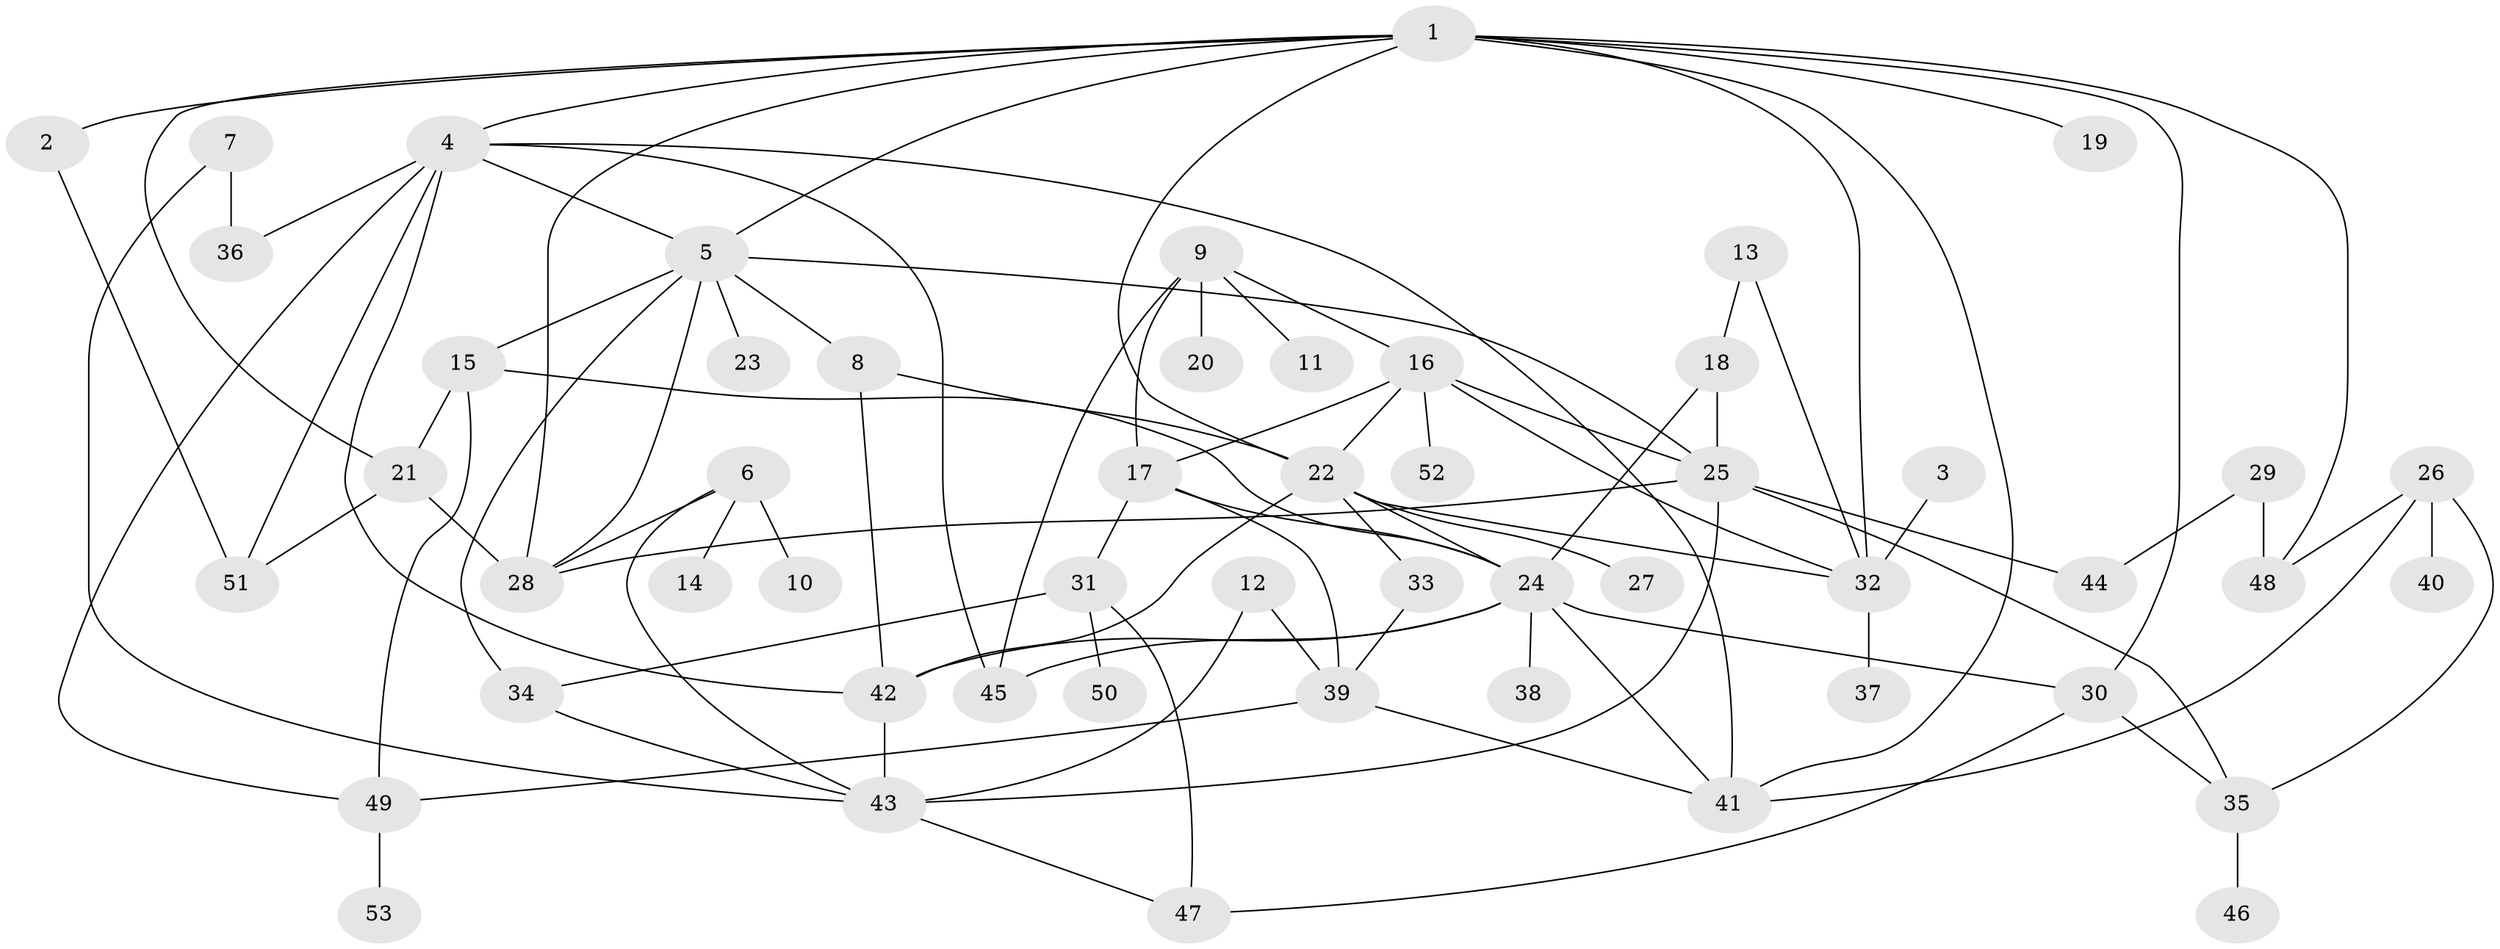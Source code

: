 // original degree distribution, {4: 0.12380952380952381, 7: 0.0380952380952381, 6: 0.02857142857142857, 2: 0.3047619047619048, 8: 0.02857142857142857, 3: 0.17142857142857143, 1: 0.2571428571428571, 5: 0.047619047619047616}
// Generated by graph-tools (version 1.1) at 2025/49/03/09/25 03:49:20]
// undirected, 53 vertices, 92 edges
graph export_dot {
graph [start="1"]
  node [color=gray90,style=filled];
  1;
  2;
  3;
  4;
  5;
  6;
  7;
  8;
  9;
  10;
  11;
  12;
  13;
  14;
  15;
  16;
  17;
  18;
  19;
  20;
  21;
  22;
  23;
  24;
  25;
  26;
  27;
  28;
  29;
  30;
  31;
  32;
  33;
  34;
  35;
  36;
  37;
  38;
  39;
  40;
  41;
  42;
  43;
  44;
  45;
  46;
  47;
  48;
  49;
  50;
  51;
  52;
  53;
  1 -- 2 [weight=1.0];
  1 -- 4 [weight=1.0];
  1 -- 5 [weight=1.0];
  1 -- 19 [weight=1.0];
  1 -- 21 [weight=1.0];
  1 -- 22 [weight=1.0];
  1 -- 28 [weight=1.0];
  1 -- 30 [weight=1.0];
  1 -- 32 [weight=1.0];
  1 -- 41 [weight=1.0];
  1 -- 48 [weight=2.0];
  2 -- 51 [weight=1.0];
  3 -- 32 [weight=1.0];
  4 -- 5 [weight=1.0];
  4 -- 36 [weight=1.0];
  4 -- 41 [weight=1.0];
  4 -- 42 [weight=1.0];
  4 -- 45 [weight=1.0];
  4 -- 49 [weight=1.0];
  4 -- 51 [weight=1.0];
  5 -- 8 [weight=1.0];
  5 -- 15 [weight=1.0];
  5 -- 23 [weight=1.0];
  5 -- 25 [weight=1.0];
  5 -- 28 [weight=1.0];
  5 -- 34 [weight=1.0];
  6 -- 10 [weight=1.0];
  6 -- 14 [weight=1.0];
  6 -- 28 [weight=1.0];
  6 -- 43 [weight=1.0];
  7 -- 36 [weight=1.0];
  7 -- 43 [weight=1.0];
  8 -- 22 [weight=1.0];
  8 -- 42 [weight=1.0];
  9 -- 11 [weight=1.0];
  9 -- 16 [weight=1.0];
  9 -- 17 [weight=1.0];
  9 -- 20 [weight=1.0];
  9 -- 45 [weight=1.0];
  12 -- 39 [weight=1.0];
  12 -- 43 [weight=1.0];
  13 -- 18 [weight=1.0];
  13 -- 32 [weight=1.0];
  15 -- 21 [weight=1.0];
  15 -- 24 [weight=1.0];
  15 -- 49 [weight=1.0];
  16 -- 17 [weight=1.0];
  16 -- 22 [weight=1.0];
  16 -- 25 [weight=1.0];
  16 -- 32 [weight=1.0];
  16 -- 52 [weight=1.0];
  17 -- 24 [weight=1.0];
  17 -- 31 [weight=2.0];
  17 -- 39 [weight=1.0];
  18 -- 24 [weight=1.0];
  18 -- 25 [weight=1.0];
  21 -- 28 [weight=1.0];
  21 -- 51 [weight=1.0];
  22 -- 24 [weight=1.0];
  22 -- 27 [weight=1.0];
  22 -- 32 [weight=1.0];
  22 -- 33 [weight=1.0];
  22 -- 42 [weight=1.0];
  24 -- 30 [weight=1.0];
  24 -- 38 [weight=1.0];
  24 -- 41 [weight=1.0];
  24 -- 42 [weight=1.0];
  24 -- 45 [weight=1.0];
  25 -- 28 [weight=1.0];
  25 -- 35 [weight=1.0];
  25 -- 43 [weight=1.0];
  25 -- 44 [weight=1.0];
  26 -- 35 [weight=1.0];
  26 -- 40 [weight=1.0];
  26 -- 41 [weight=1.0];
  26 -- 48 [weight=1.0];
  29 -- 44 [weight=1.0];
  29 -- 48 [weight=1.0];
  30 -- 35 [weight=1.0];
  30 -- 47 [weight=1.0];
  31 -- 34 [weight=1.0];
  31 -- 47 [weight=1.0];
  31 -- 50 [weight=1.0];
  32 -- 37 [weight=1.0];
  33 -- 39 [weight=1.0];
  34 -- 43 [weight=1.0];
  35 -- 46 [weight=1.0];
  39 -- 41 [weight=1.0];
  39 -- 49 [weight=1.0];
  42 -- 43 [weight=1.0];
  43 -- 47 [weight=1.0];
  49 -- 53 [weight=1.0];
}

